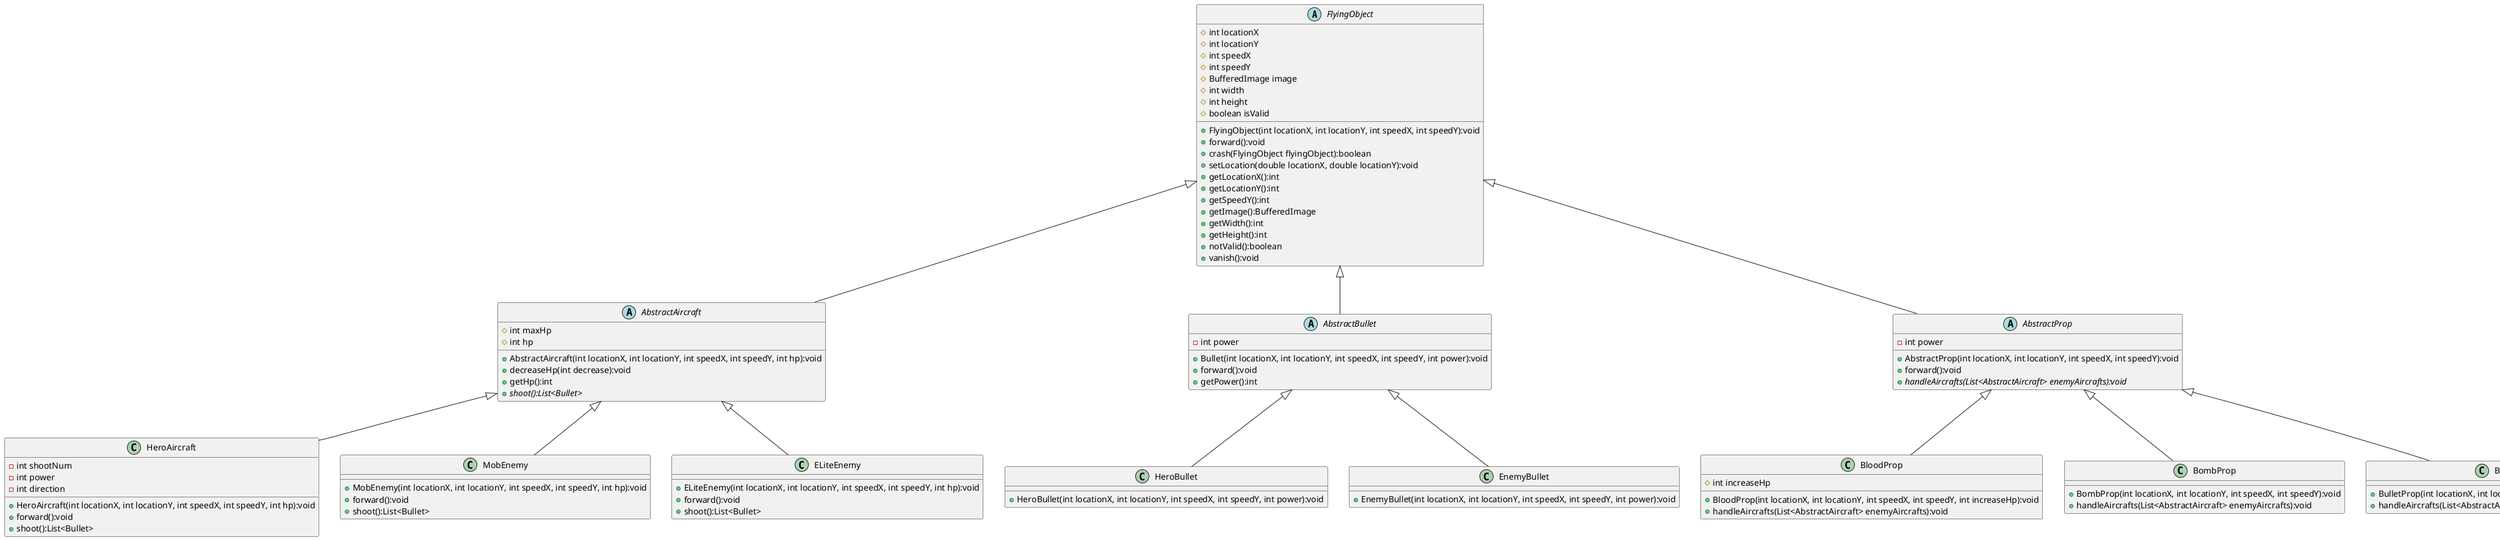 @startuml
'https://plantuml.com/class-diagram

abstract class FlyingObject {
    # int locationX
    # int locationY
    # int speedX
    # int speedY
    # BufferedImage image
    # int width
    # int height
    # boolean isValid

    + FlyingObject(int locationX, int locationY, int speedX, int speedY):void
    + forward():void
    + crash(FlyingObject flyingObject):boolean
    + setLocation(double locationX, double locationY):void
    + getLocationX():int
    + getLocationY():int
    + getSpeedY():int
    + getImage():BufferedImage
    + getWidth():int
    + getHeight():int
    + notValid():boolean
    + vanish():void
}
abstract class AbstractAircraft {
	# int maxHp
    # int hp
    + AbstractAircraft(int locationX, int locationY, int speedX, int speedY, int hp):void
    + decreaseHp(int decrease):void
    + getHp():int
    + {abstract} shoot():List<Bullet>
 }

abstract class AbstractBullet {
    - int power
    + Bullet(int locationX, int locationY, int speedX, int speedY, int power):void
    + forward():void
	+ getPower():int
}

FlyingObject <|-- AbstractAircraft
FlyingObject <|-- AbstractBullet

AbstractAircraft <|-- HeroAircraft
AbstractAircraft <|-- MobEnemy

AbstractBullet <|-- HeroBullet
AbstractBullet <|-- EnemyBullet

class HeroAircraft {
    - int shootNum
    - int power
    - int direction
    + HeroAircraft(int locationX, int locationY, int speedX, int speedY, int hp):void
    + forward():void
    + shoot():List<Bullet>
}

class MobEnemy {
    + MobEnemy(int locationX, int locationY, int speedX, int speedY, int hp):void
    + forward():void
    + shoot():List<Bullet>
}

class ELiteEnemy {
    + ELiteEnemy(int locationX, int locationY, int speedX, int speedY, int hp):void
    + forward():void
    + shoot():List<Bullet>
}
AbstractAircraft <|-- ELiteEnemy

class HeroBullet {
    + HeroBullet(int locationX, int locationY, int speedX, int speedY, int power):void
}

class EnemyBullet {
    + EnemyBullet(int locationX, int locationY, int speedX, int speedY, int power):void
}

abstract class AbstractProp {
    - int power
    + AbstractProp(int locationX, int locationY, int speedX, int speedY):void
    + forward():void
	+ {abstract} handleAircrafts(List<AbstractAircraft> enemyAircrafts):void
}
FlyingObject <|-- AbstractProp

class BloodProp {
    # int increaseHp
    + BloodProp(int locationX, int locationY, int speedX, int speedY, int increaseHp):void
    + handleAircrafts(List<AbstractAircraft> enemyAircrafts):void
}
AbstractProp <|-- BloodProp

class BombProp {
    + BombProp(int locationX, int locationY, int speedX, int speedY):void
    + handleAircrafts(List<AbstractAircraft> enemyAircrafts):void
}
AbstractProp <|-- BombProp

class BulletProp {
    + BulletProp(int locationX, int locationY, int speedX, int speedY):void
    + handleAircrafts(List<AbstractAircraft> enemyAircrafts):void
}
AbstractProp <|-- BulletProp

@enduml